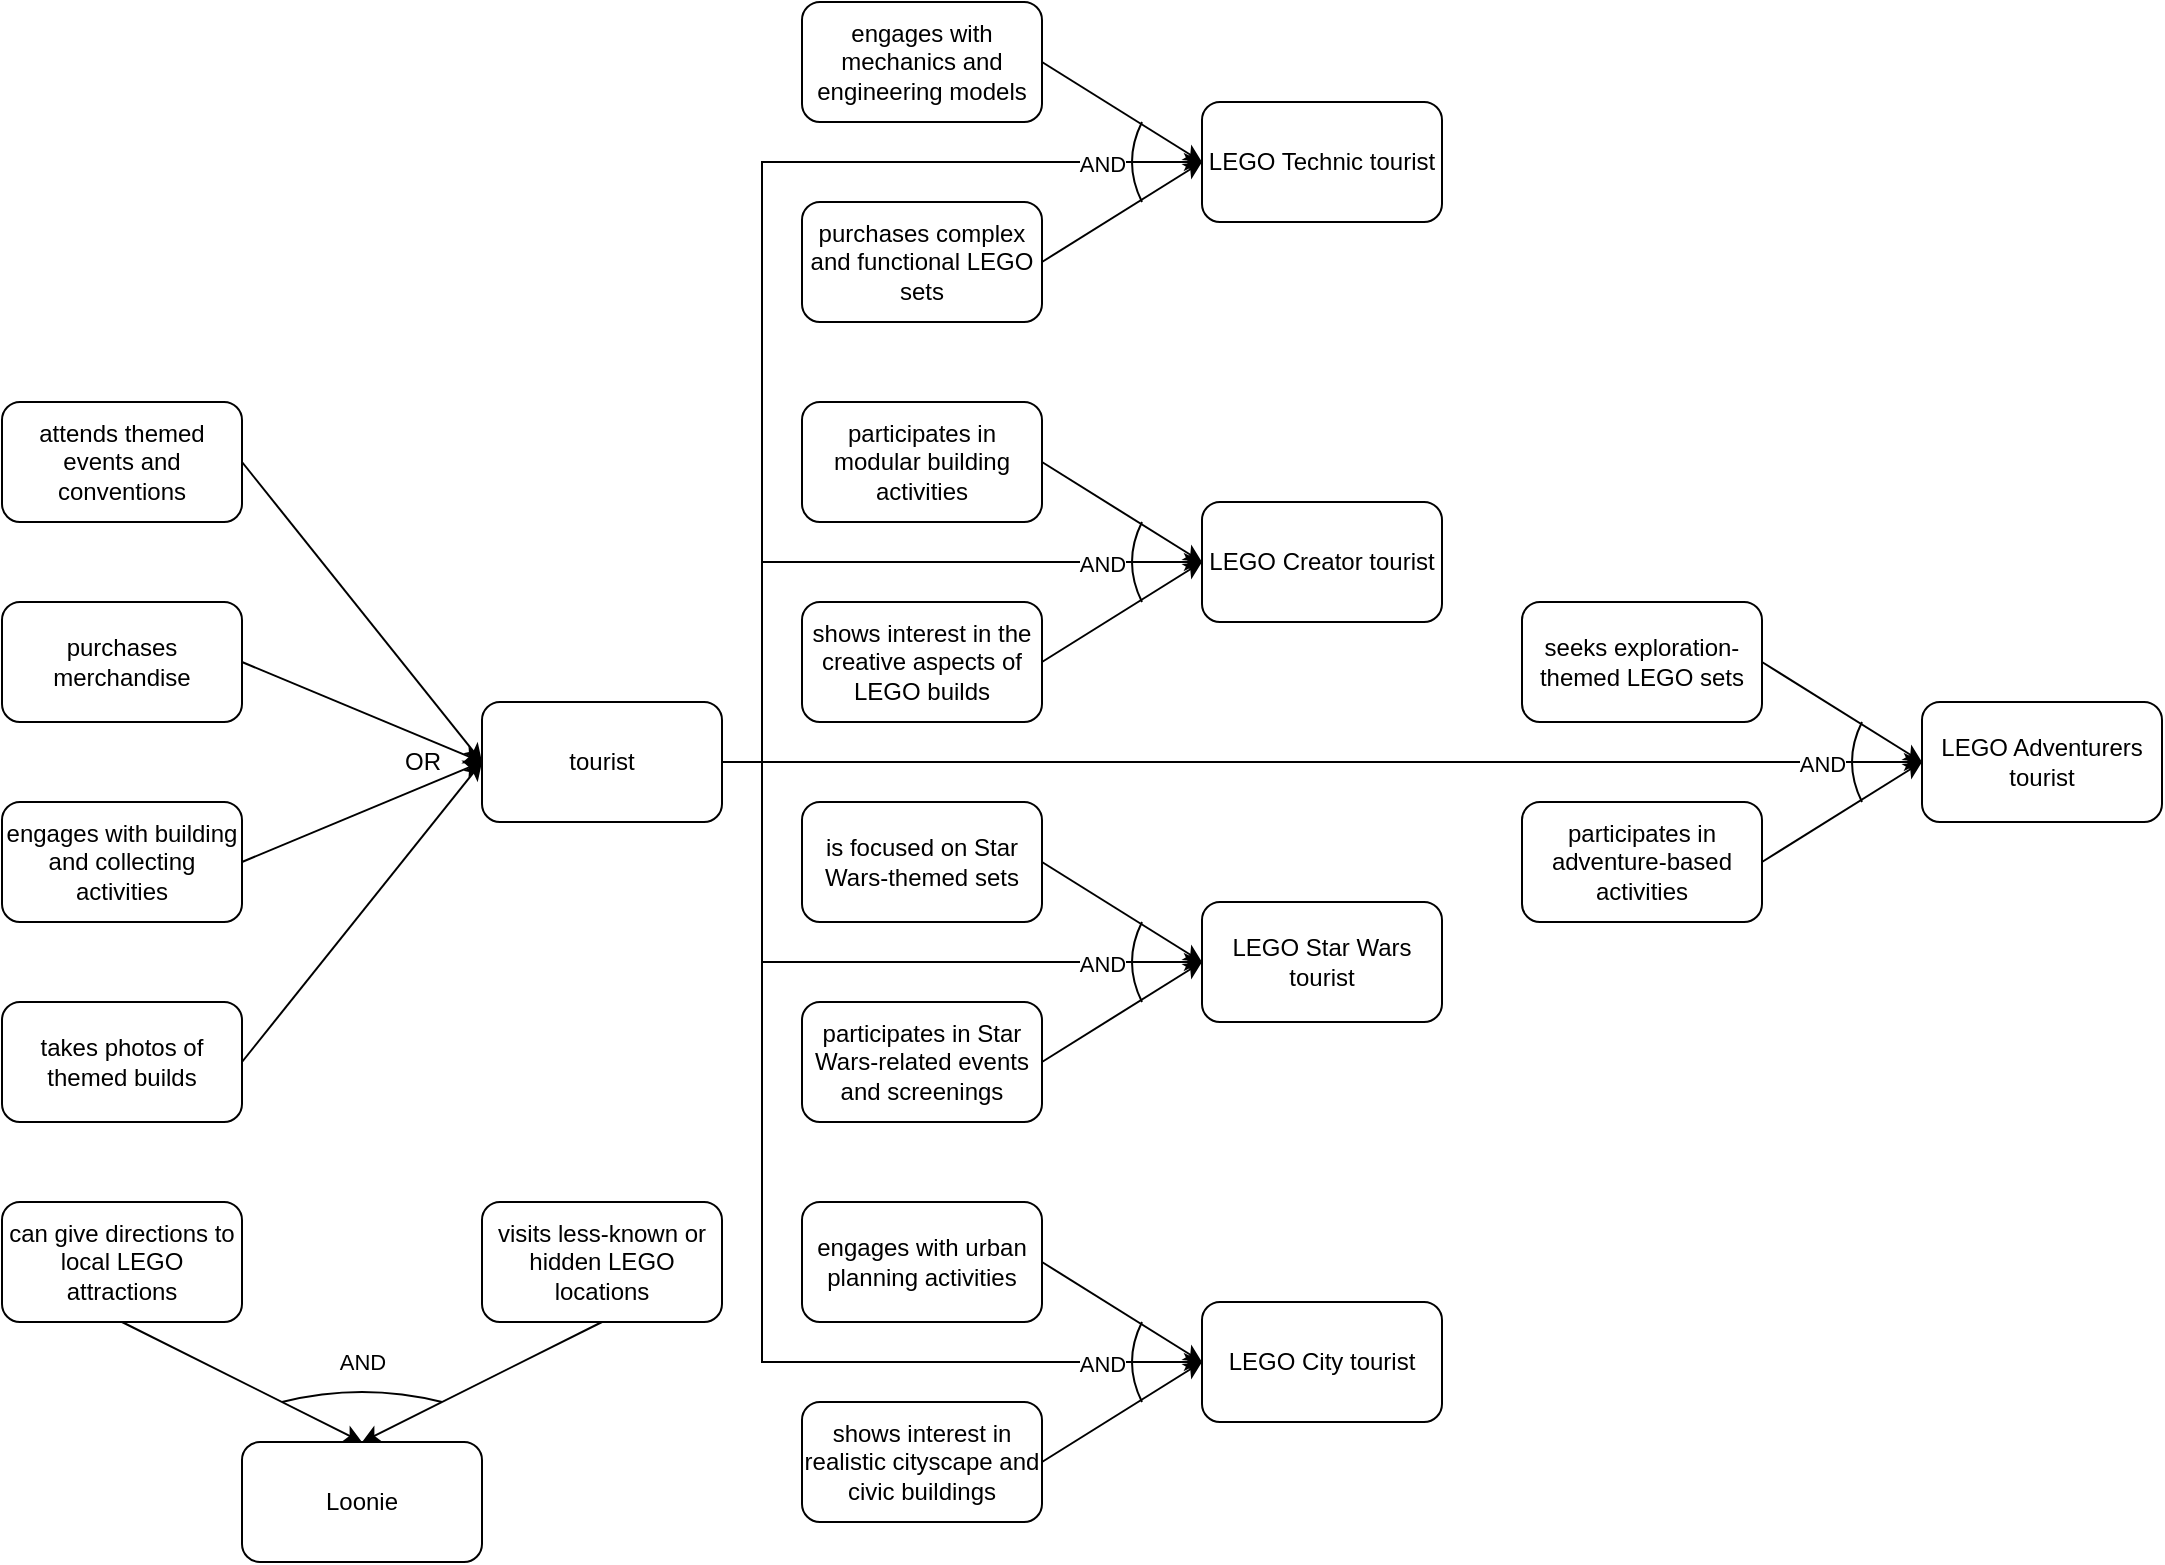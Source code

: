 <mxfile version="24.7.14">
  <diagram name="Page-1" id="NH8GAjWlDfWqpzdi7bjK">
    <mxGraphModel dx="1434" dy="792" grid="1" gridSize="10" guides="1" tooltips="1" connect="1" arrows="1" fold="1" page="1" pageScale="1" pageWidth="850" pageHeight="1100" math="0" shadow="0">
      <root>
        <mxCell id="0" />
        <mxCell id="1" parent="0" />
        <mxCell id="zySOMT1a1696XZ_GMipP-8" style="rounded=0;orthogonalLoop=1;jettySize=auto;html=1;exitX=1;exitY=0.5;exitDx=0;exitDy=0;entryX=0;entryY=0.5;entryDx=0;entryDy=0;" parent="1" source="zySOMT1a1696XZ_GMipP-2" target="zySOMT1a1696XZ_GMipP-6" edge="1">
          <mxGeometry relative="1" as="geometry" />
        </mxCell>
        <mxCell id="zySOMT1a1696XZ_GMipP-2" value="attends themed events and conventions" style="rounded=1;whiteSpace=wrap;html=1;" parent="1" vertex="1">
          <mxGeometry x="80" y="200" width="120" height="60" as="geometry" />
        </mxCell>
        <mxCell id="zySOMT1a1696XZ_GMipP-9" style="rounded=0;orthogonalLoop=1;jettySize=auto;html=1;exitX=1;exitY=0.5;exitDx=0;exitDy=0;entryX=0;entryY=0.5;entryDx=0;entryDy=0;" parent="1" source="zySOMT1a1696XZ_GMipP-3" target="zySOMT1a1696XZ_GMipP-6" edge="1">
          <mxGeometry relative="1" as="geometry" />
        </mxCell>
        <mxCell id="zySOMT1a1696XZ_GMipP-3" value="purchases merchandise" style="rounded=1;whiteSpace=wrap;html=1;" parent="1" vertex="1">
          <mxGeometry x="80" y="300" width="120" height="60" as="geometry" />
        </mxCell>
        <mxCell id="zySOMT1a1696XZ_GMipP-10" style="rounded=0;orthogonalLoop=1;jettySize=auto;html=1;exitX=1;exitY=0.5;exitDx=0;exitDy=0;entryX=0;entryY=0.5;entryDx=0;entryDy=0;" parent="1" source="zySOMT1a1696XZ_GMipP-4" target="zySOMT1a1696XZ_GMipP-6" edge="1">
          <mxGeometry relative="1" as="geometry" />
        </mxCell>
        <mxCell id="zySOMT1a1696XZ_GMipP-4" value="engages with building and collecting activities" style="rounded=1;whiteSpace=wrap;html=1;" parent="1" vertex="1">
          <mxGeometry x="80" y="400" width="120" height="60" as="geometry" />
        </mxCell>
        <mxCell id="zySOMT1a1696XZ_GMipP-11" style="rounded=0;orthogonalLoop=1;jettySize=auto;html=1;exitX=1;exitY=0.5;exitDx=0;exitDy=0;entryX=0;entryY=0.5;entryDx=0;entryDy=0;curved=0;" parent="1" source="zySOMT1a1696XZ_GMipP-5" target="zySOMT1a1696XZ_GMipP-6" edge="1">
          <mxGeometry relative="1" as="geometry" />
        </mxCell>
        <mxCell id="zySOMT1a1696XZ_GMipP-5" value="takes photos of themed builds" style="rounded=1;whiteSpace=wrap;html=1;" parent="1" vertex="1">
          <mxGeometry x="80" y="500" width="120" height="60" as="geometry" />
        </mxCell>
        <mxCell id="zySOMT1a1696XZ_GMipP-45" style="edgeStyle=orthogonalEdgeStyle;rounded=0;orthogonalLoop=1;jettySize=auto;html=1;exitX=1;exitY=0.5;exitDx=0;exitDy=0;entryX=0;entryY=0.5;entryDx=0;entryDy=0;" parent="1" source="zySOMT1a1696XZ_GMipP-6" target="zySOMT1a1696XZ_GMipP-20" edge="1">
          <mxGeometry relative="1" as="geometry">
            <Array as="points">
              <mxPoint x="460" y="380" />
              <mxPoint x="460" y="80" />
            </Array>
          </mxGeometry>
        </mxCell>
        <mxCell id="zySOMT1a1696XZ_GMipP-47" style="edgeStyle=orthogonalEdgeStyle;rounded=0;orthogonalLoop=1;jettySize=auto;html=1;exitX=1;exitY=0.5;exitDx=0;exitDy=0;entryX=0;entryY=0.5;entryDx=0;entryDy=0;" parent="1" source="zySOMT1a1696XZ_GMipP-6" target="zySOMT1a1696XZ_GMipP-29" edge="1">
          <mxGeometry relative="1" as="geometry">
            <Array as="points">
              <mxPoint x="460" y="380" />
              <mxPoint x="460" y="280" />
            </Array>
          </mxGeometry>
        </mxCell>
        <mxCell id="zySOMT1a1696XZ_GMipP-48" style="edgeStyle=orthogonalEdgeStyle;rounded=0;orthogonalLoop=1;jettySize=auto;html=1;exitX=1;exitY=0.5;exitDx=0;exitDy=0;entryX=0;entryY=0.5;entryDx=0;entryDy=0;" parent="1" source="zySOMT1a1696XZ_GMipP-6" target="zySOMT1a1696XZ_GMipP-34" edge="1">
          <mxGeometry relative="1" as="geometry">
            <Array as="points">
              <mxPoint x="460" y="380" />
              <mxPoint x="460" y="480" />
            </Array>
          </mxGeometry>
        </mxCell>
        <mxCell id="zySOMT1a1696XZ_GMipP-49" style="edgeStyle=orthogonalEdgeStyle;rounded=0;orthogonalLoop=1;jettySize=auto;html=1;exitX=1;exitY=0.5;exitDx=0;exitDy=0;entryX=0;entryY=0.5;entryDx=0;entryDy=0;" parent="1" source="zySOMT1a1696XZ_GMipP-6" target="zySOMT1a1696XZ_GMipP-39" edge="1">
          <mxGeometry relative="1" as="geometry">
            <Array as="points">
              <mxPoint x="460" y="380" />
              <mxPoint x="460" y="680" />
            </Array>
          </mxGeometry>
        </mxCell>
        <mxCell id="zySOMT1a1696XZ_GMipP-50" style="edgeStyle=orthogonalEdgeStyle;rounded=0;orthogonalLoop=1;jettySize=auto;html=1;exitX=1;exitY=0.5;exitDx=0;exitDy=0;entryX=0;entryY=0.5;entryDx=0;entryDy=0;" parent="1" source="zySOMT1a1696XZ_GMipP-6" target="zySOMT1a1696XZ_GMipP-44" edge="1">
          <mxGeometry relative="1" as="geometry" />
        </mxCell>
        <mxCell id="zySOMT1a1696XZ_GMipP-6" value="tourist" style="rounded=1;whiteSpace=wrap;html=1;" parent="1" vertex="1">
          <mxGeometry x="320" y="350" width="120" height="60" as="geometry" />
        </mxCell>
        <mxCell id="zySOMT1a1696XZ_GMipP-17" value="OR" style="text;html=1;align=center;verticalAlign=middle;resizable=0;points=[];autosize=1;strokeColor=none;fillColor=none;" parent="1" vertex="1">
          <mxGeometry x="270" y="365" width="40" height="30" as="geometry" />
        </mxCell>
        <mxCell id="zySOMT1a1696XZ_GMipP-23" style="rounded=0;orthogonalLoop=1;jettySize=auto;html=1;exitX=1;exitY=0.5;exitDx=0;exitDy=0;entryX=0;entryY=0.5;entryDx=0;entryDy=0;" parent="1" source="zySOMT1a1696XZ_GMipP-18" target="zySOMT1a1696XZ_GMipP-20" edge="1">
          <mxGeometry relative="1" as="geometry" />
        </mxCell>
        <mxCell id="zySOMT1a1696XZ_GMipP-18" value="purchases complex and functional LEGO sets" style="rounded=1;whiteSpace=wrap;html=1;" parent="1" vertex="1">
          <mxGeometry x="480" y="100" width="120" height="60" as="geometry" />
        </mxCell>
        <mxCell id="zySOMT1a1696XZ_GMipP-21" style="rounded=0;orthogonalLoop=1;jettySize=auto;html=1;exitX=1;exitY=0.5;exitDx=0;exitDy=0;entryX=0;entryY=0.5;entryDx=0;entryDy=0;" parent="1" source="zySOMT1a1696XZ_GMipP-19" target="zySOMT1a1696XZ_GMipP-20" edge="1">
          <mxGeometry relative="1" as="geometry" />
        </mxCell>
        <mxCell id="zySOMT1a1696XZ_GMipP-19" value="engages with mechanics and engineering models" style="rounded=1;whiteSpace=wrap;html=1;" parent="1" vertex="1">
          <mxGeometry x="480" width="120" height="60" as="geometry" />
        </mxCell>
        <mxCell id="zySOMT1a1696XZ_GMipP-20" value="LEGO Technic tourist" style="rounded=1;whiteSpace=wrap;html=1;" parent="1" vertex="1">
          <mxGeometry x="680" y="50" width="120" height="60" as="geometry" />
        </mxCell>
        <mxCell id="zySOMT1a1696XZ_GMipP-25" style="rounded=0;orthogonalLoop=1;jettySize=auto;html=1;exitX=1;exitY=0.5;exitDx=0;exitDy=0;entryX=0;entryY=0.5;entryDx=0;entryDy=0;" parent="1" source="zySOMT1a1696XZ_GMipP-26" target="zySOMT1a1696XZ_GMipP-29" edge="1">
          <mxGeometry relative="1" as="geometry" />
        </mxCell>
        <mxCell id="zySOMT1a1696XZ_GMipP-26" value="shows interest in the creative aspects of LEGO builds" style="rounded=1;whiteSpace=wrap;html=1;" parent="1" vertex="1">
          <mxGeometry x="480" y="300" width="120" height="60" as="geometry" />
        </mxCell>
        <mxCell id="zySOMT1a1696XZ_GMipP-27" style="rounded=0;orthogonalLoop=1;jettySize=auto;html=1;exitX=1;exitY=0.5;exitDx=0;exitDy=0;entryX=0;entryY=0.5;entryDx=0;entryDy=0;" parent="1" source="zySOMT1a1696XZ_GMipP-28" target="zySOMT1a1696XZ_GMipP-29" edge="1">
          <mxGeometry relative="1" as="geometry" />
        </mxCell>
        <mxCell id="zySOMT1a1696XZ_GMipP-28" value="participates in modular building activities" style="rounded=1;whiteSpace=wrap;html=1;" parent="1" vertex="1">
          <mxGeometry x="480" y="200" width="120" height="60" as="geometry" />
        </mxCell>
        <mxCell id="zySOMT1a1696XZ_GMipP-29" value="LEGO Creator tourist" style="rounded=1;whiteSpace=wrap;html=1;" parent="1" vertex="1">
          <mxGeometry x="680" y="250" width="120" height="60" as="geometry" />
        </mxCell>
        <mxCell id="zySOMT1a1696XZ_GMipP-30" style="rounded=0;orthogonalLoop=1;jettySize=auto;html=1;exitX=1;exitY=0.5;exitDx=0;exitDy=0;entryX=0;entryY=0.5;entryDx=0;entryDy=0;" parent="1" source="zySOMT1a1696XZ_GMipP-31" target="zySOMT1a1696XZ_GMipP-34" edge="1">
          <mxGeometry relative="1" as="geometry" />
        </mxCell>
        <mxCell id="zySOMT1a1696XZ_GMipP-31" value="participates in Star Wars-related events and screenings" style="rounded=1;whiteSpace=wrap;html=1;" parent="1" vertex="1">
          <mxGeometry x="480" y="500" width="120" height="60" as="geometry" />
        </mxCell>
        <mxCell id="zySOMT1a1696XZ_GMipP-32" style="rounded=0;orthogonalLoop=1;jettySize=auto;html=1;exitX=1;exitY=0.5;exitDx=0;exitDy=0;entryX=0;entryY=0.5;entryDx=0;entryDy=0;" parent="1" source="zySOMT1a1696XZ_GMipP-33" target="zySOMT1a1696XZ_GMipP-34" edge="1">
          <mxGeometry relative="1" as="geometry" />
        </mxCell>
        <mxCell id="zySOMT1a1696XZ_GMipP-33" value="is focused on Star Wars-themed sets" style="rounded=1;whiteSpace=wrap;html=1;" parent="1" vertex="1">
          <mxGeometry x="480" y="400" width="120" height="60" as="geometry" />
        </mxCell>
        <mxCell id="zySOMT1a1696XZ_GMipP-34" value="LEGO Star Wars tourist" style="rounded=1;whiteSpace=wrap;html=1;" parent="1" vertex="1">
          <mxGeometry x="680" y="450" width="120" height="60" as="geometry" />
        </mxCell>
        <mxCell id="zySOMT1a1696XZ_GMipP-35" style="rounded=0;orthogonalLoop=1;jettySize=auto;html=1;exitX=1;exitY=0.5;exitDx=0;exitDy=0;entryX=0;entryY=0.5;entryDx=0;entryDy=0;" parent="1" source="zySOMT1a1696XZ_GMipP-36" target="zySOMT1a1696XZ_GMipP-39" edge="1">
          <mxGeometry relative="1" as="geometry" />
        </mxCell>
        <mxCell id="zySOMT1a1696XZ_GMipP-36" value="shows interest in realistic cityscape and civic buildings" style="rounded=1;whiteSpace=wrap;html=1;" parent="1" vertex="1">
          <mxGeometry x="480" y="700" width="120" height="60" as="geometry" />
        </mxCell>
        <mxCell id="zySOMT1a1696XZ_GMipP-37" style="rounded=0;orthogonalLoop=1;jettySize=auto;html=1;exitX=1;exitY=0.5;exitDx=0;exitDy=0;entryX=0;entryY=0.5;entryDx=0;entryDy=0;" parent="1" source="zySOMT1a1696XZ_GMipP-38" target="zySOMT1a1696XZ_GMipP-39" edge="1">
          <mxGeometry relative="1" as="geometry" />
        </mxCell>
        <mxCell id="zySOMT1a1696XZ_GMipP-38" value="engages with urban planning activities" style="rounded=1;whiteSpace=wrap;html=1;" parent="1" vertex="1">
          <mxGeometry x="480" y="600" width="120" height="60" as="geometry" />
        </mxCell>
        <mxCell id="zySOMT1a1696XZ_GMipP-39" value="LEGO City tourist" style="rounded=1;whiteSpace=wrap;html=1;" parent="1" vertex="1">
          <mxGeometry x="680" y="650" width="120" height="60" as="geometry" />
        </mxCell>
        <mxCell id="zySOMT1a1696XZ_GMipP-40" style="rounded=0;orthogonalLoop=1;jettySize=auto;html=1;exitX=1;exitY=0.5;exitDx=0;exitDy=0;entryX=0;entryY=0.5;entryDx=0;entryDy=0;" parent="1" source="zySOMT1a1696XZ_GMipP-41" target="zySOMT1a1696XZ_GMipP-44" edge="1">
          <mxGeometry relative="1" as="geometry" />
        </mxCell>
        <mxCell id="zySOMT1a1696XZ_GMipP-41" value="participates in adventure-based activities" style="rounded=1;whiteSpace=wrap;html=1;" parent="1" vertex="1">
          <mxGeometry x="840" y="400" width="120" height="60" as="geometry" />
        </mxCell>
        <mxCell id="zySOMT1a1696XZ_GMipP-42" style="rounded=0;orthogonalLoop=1;jettySize=auto;html=1;exitX=1;exitY=0.5;exitDx=0;exitDy=0;entryX=0;entryY=0.5;entryDx=0;entryDy=0;" parent="1" source="zySOMT1a1696XZ_GMipP-43" target="zySOMT1a1696XZ_GMipP-44" edge="1">
          <mxGeometry relative="1" as="geometry" />
        </mxCell>
        <mxCell id="zySOMT1a1696XZ_GMipP-43" value="seeks exploration-themed LEGO sets" style="rounded=1;whiteSpace=wrap;html=1;" parent="1" vertex="1">
          <mxGeometry x="840" y="300" width="120" height="60" as="geometry" />
        </mxCell>
        <mxCell id="zySOMT1a1696XZ_GMipP-44" value="LEGO Adventurers tourist" style="rounded=1;whiteSpace=wrap;html=1;" parent="1" vertex="1">
          <mxGeometry x="1040" y="350" width="120" height="60" as="geometry" />
        </mxCell>
        <mxCell id="7qGRav8azHUFT250U4Ns-6" style="rounded=0;orthogonalLoop=1;jettySize=auto;html=1;exitX=0.5;exitY=1;exitDx=0;exitDy=0;entryX=0.5;entryY=0;entryDx=0;entryDy=0;" parent="1" source="zySOMT1a1696XZ_GMipP-51" target="zySOMT1a1696XZ_GMipP-53" edge="1">
          <mxGeometry relative="1" as="geometry" />
        </mxCell>
        <mxCell id="zySOMT1a1696XZ_GMipP-51" value="visits less-known or hidden LEGO locations" style="rounded=1;whiteSpace=wrap;html=1;" parent="1" vertex="1">
          <mxGeometry x="320" y="600" width="120" height="60" as="geometry" />
        </mxCell>
        <mxCell id="7qGRav8azHUFT250U4Ns-5" style="rounded=0;orthogonalLoop=1;jettySize=auto;html=1;exitX=0.5;exitY=1;exitDx=0;exitDy=0;entryX=0.5;entryY=0;entryDx=0;entryDy=0;" parent="1" source="zySOMT1a1696XZ_GMipP-52" target="zySOMT1a1696XZ_GMipP-53" edge="1">
          <mxGeometry relative="1" as="geometry" />
        </mxCell>
        <mxCell id="zySOMT1a1696XZ_GMipP-52" value="can give directions to local LEGO attractions" style="rounded=1;whiteSpace=wrap;html=1;" parent="1" vertex="1">
          <mxGeometry x="80" y="600" width="120" height="60" as="geometry" />
        </mxCell>
        <mxCell id="zySOMT1a1696XZ_GMipP-53" value="Loonie" style="rounded=1;whiteSpace=wrap;html=1;" parent="1" vertex="1">
          <mxGeometry x="200" y="720" width="120" height="60" as="geometry" />
        </mxCell>
        <mxCell id="zySOMT1a1696XZ_GMipP-58" value="" style="endArrow=none;html=1;rounded=0;curved=1;" parent="1" edge="1">
          <mxGeometry width="50" height="50" relative="1" as="geometry">
            <mxPoint x="650" y="100" as="sourcePoint" />
            <mxPoint x="650" y="60" as="targetPoint" />
            <Array as="points">
              <mxPoint x="640" y="80" />
            </Array>
          </mxGeometry>
        </mxCell>
        <mxCell id="zySOMT1a1696XZ_GMipP-59" value="AND" style="edgeLabel;html=1;align=center;verticalAlign=middle;resizable=0;points=[];" parent="zySOMT1a1696XZ_GMipP-58" vertex="1" connectable="0">
          <mxGeometry x="-0.231" y="-3" relative="1" as="geometry">
            <mxPoint x="-15" y="-3" as="offset" />
          </mxGeometry>
        </mxCell>
        <mxCell id="zySOMT1a1696XZ_GMipP-60" value="" style="endArrow=none;html=1;rounded=0;curved=1;" parent="1" edge="1">
          <mxGeometry width="50" height="50" relative="1" as="geometry">
            <mxPoint x="650" y="300" as="sourcePoint" />
            <mxPoint x="650" y="260" as="targetPoint" />
            <Array as="points">
              <mxPoint x="640" y="280" />
            </Array>
          </mxGeometry>
        </mxCell>
        <mxCell id="zySOMT1a1696XZ_GMipP-61" value="AND" style="edgeLabel;html=1;align=center;verticalAlign=middle;resizable=0;points=[];" parent="zySOMT1a1696XZ_GMipP-60" vertex="1" connectable="0">
          <mxGeometry x="-0.231" y="-3" relative="1" as="geometry">
            <mxPoint x="-15" y="-3" as="offset" />
          </mxGeometry>
        </mxCell>
        <mxCell id="zySOMT1a1696XZ_GMipP-62" value="" style="endArrow=none;html=1;rounded=0;curved=1;" parent="1" edge="1">
          <mxGeometry width="50" height="50" relative="1" as="geometry">
            <mxPoint x="650" y="500" as="sourcePoint" />
            <mxPoint x="650" y="460" as="targetPoint" />
            <Array as="points">
              <mxPoint x="640" y="480" />
            </Array>
          </mxGeometry>
        </mxCell>
        <mxCell id="zySOMT1a1696XZ_GMipP-63" value="AND" style="edgeLabel;html=1;align=center;verticalAlign=middle;resizable=0;points=[];" parent="zySOMT1a1696XZ_GMipP-62" vertex="1" connectable="0">
          <mxGeometry x="-0.231" y="-3" relative="1" as="geometry">
            <mxPoint x="-15" y="-3" as="offset" />
          </mxGeometry>
        </mxCell>
        <mxCell id="zySOMT1a1696XZ_GMipP-64" value="" style="endArrow=none;html=1;rounded=0;curved=1;" parent="1" edge="1">
          <mxGeometry width="50" height="50" relative="1" as="geometry">
            <mxPoint x="650" y="700" as="sourcePoint" />
            <mxPoint x="650" y="660" as="targetPoint" />
            <Array as="points">
              <mxPoint x="640" y="680" />
            </Array>
          </mxGeometry>
        </mxCell>
        <mxCell id="zySOMT1a1696XZ_GMipP-65" value="AND" style="edgeLabel;html=1;align=center;verticalAlign=middle;resizable=0;points=[];" parent="zySOMT1a1696XZ_GMipP-64" vertex="1" connectable="0">
          <mxGeometry x="-0.231" y="-3" relative="1" as="geometry">
            <mxPoint x="-15" y="-3" as="offset" />
          </mxGeometry>
        </mxCell>
        <mxCell id="zySOMT1a1696XZ_GMipP-66" value="" style="endArrow=none;html=1;rounded=0;curved=1;" parent="1" edge="1">
          <mxGeometry width="50" height="50" relative="1" as="geometry">
            <mxPoint x="1010" y="400" as="sourcePoint" />
            <mxPoint x="1010" y="360" as="targetPoint" />
            <Array as="points">
              <mxPoint x="1000" y="380" />
            </Array>
          </mxGeometry>
        </mxCell>
        <mxCell id="zySOMT1a1696XZ_GMipP-67" value="AND" style="edgeLabel;html=1;align=center;verticalAlign=middle;resizable=0;points=[];" parent="zySOMT1a1696XZ_GMipP-66" vertex="1" connectable="0">
          <mxGeometry x="-0.231" y="-3" relative="1" as="geometry">
            <mxPoint x="-15" y="-3" as="offset" />
          </mxGeometry>
        </mxCell>
        <mxCell id="7qGRav8azHUFT250U4Ns-8" value="" style="endArrow=none;html=1;rounded=0;curved=1;" parent="1" edge="1">
          <mxGeometry width="50" height="50" relative="1" as="geometry">
            <mxPoint x="220" y="700" as="sourcePoint" />
            <mxPoint x="300" y="700" as="targetPoint" />
            <Array as="points">
              <mxPoint x="260" y="690" />
            </Array>
          </mxGeometry>
        </mxCell>
        <mxCell id="7qGRav8azHUFT250U4Ns-9" value="AND" style="edgeLabel;html=1;align=center;verticalAlign=middle;resizable=0;points=[];" parent="7qGRav8azHUFT250U4Ns-8" vertex="1" connectable="0">
          <mxGeometry x="0.308" y="-2" relative="1" as="geometry">
            <mxPoint x="-12" y="-15" as="offset" />
          </mxGeometry>
        </mxCell>
      </root>
    </mxGraphModel>
  </diagram>
</mxfile>
